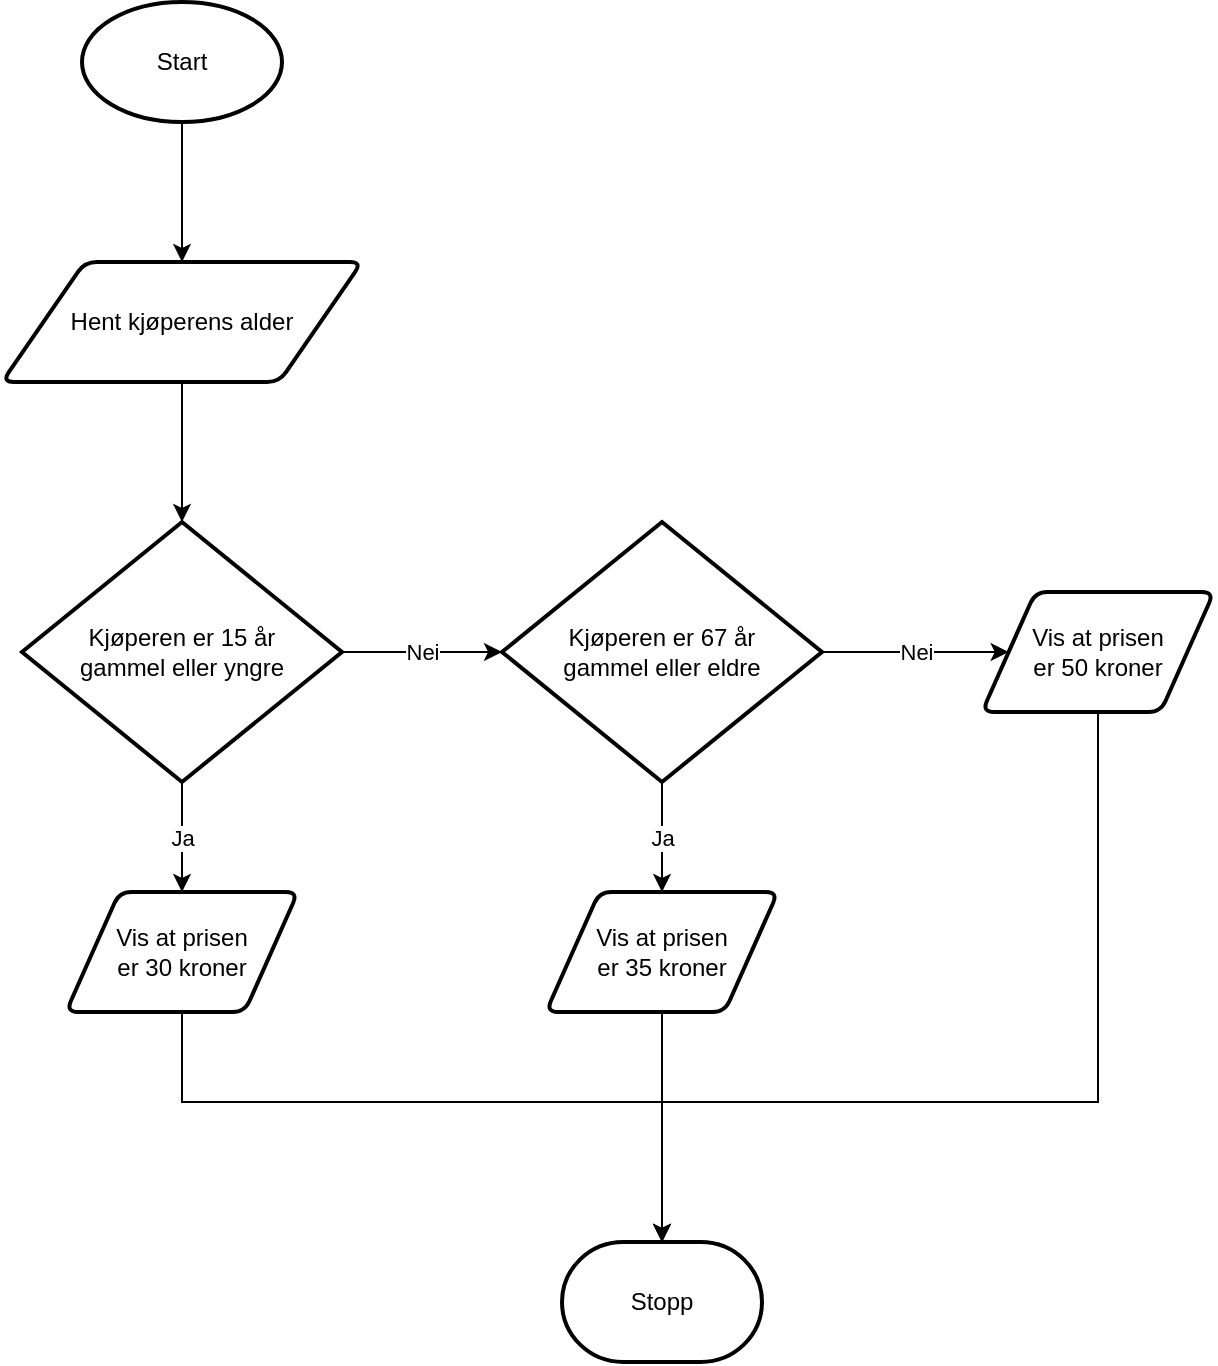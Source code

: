 <mxfile version="22.0.3" type="device">
  <diagram name="Page-1" id="V-vumLz2AvTZwzxgGcut">
    <mxGraphModel dx="1134" dy="741" grid="1" gridSize="10" guides="1" tooltips="1" connect="1" arrows="1" fold="1" page="1" pageScale="1" pageWidth="827" pageHeight="1169" math="0" shadow="0">
      <root>
        <mxCell id="0" />
        <mxCell id="1" parent="0" />
        <mxCell id="eHaqBNwo9-1A-v27APQq-16" value="" style="edgeStyle=orthogonalEdgeStyle;rounded=0;orthogonalLoop=1;jettySize=auto;html=1;" edge="1" parent="1" source="eHaqBNwo9-1A-v27APQq-1" target="eHaqBNwo9-1A-v27APQq-2">
          <mxGeometry relative="1" as="geometry" />
        </mxCell>
        <mxCell id="eHaqBNwo9-1A-v27APQq-1" value="Start" style="strokeWidth=2;html=1;shape=mxgraph.flowchart.start_1;whiteSpace=wrap;" vertex="1" parent="1">
          <mxGeometry x="90" y="140" width="100" height="60" as="geometry" />
        </mxCell>
        <mxCell id="eHaqBNwo9-1A-v27APQq-17" value="" style="edgeStyle=orthogonalEdgeStyle;rounded=0;orthogonalLoop=1;jettySize=auto;html=1;" edge="1" parent="1" source="eHaqBNwo9-1A-v27APQq-2" target="eHaqBNwo9-1A-v27APQq-3">
          <mxGeometry relative="1" as="geometry" />
        </mxCell>
        <mxCell id="eHaqBNwo9-1A-v27APQq-2" value="Hent kjøperens alder" style="shape=parallelogram;html=1;strokeWidth=2;perimeter=parallelogramPerimeter;whiteSpace=wrap;rounded=1;arcSize=12;size=0.23;" vertex="1" parent="1">
          <mxGeometry x="50" y="270" width="180" height="60" as="geometry" />
        </mxCell>
        <mxCell id="eHaqBNwo9-1A-v27APQq-6" style="edgeStyle=orthogonalEdgeStyle;rounded=0;orthogonalLoop=1;jettySize=auto;html=1;entryX=0;entryY=0.5;entryDx=0;entryDy=0;entryPerimeter=0;exitX=1;exitY=0.5;exitDx=0;exitDy=0;exitPerimeter=0;" edge="1" parent="1" source="eHaqBNwo9-1A-v27APQq-3" target="eHaqBNwo9-1A-v27APQq-9">
          <mxGeometry relative="1" as="geometry">
            <mxPoint x="346" y="465" as="targetPoint" />
            <mxPoint x="190" y="465.048" as="sourcePoint" />
          </mxGeometry>
        </mxCell>
        <mxCell id="eHaqBNwo9-1A-v27APQq-23" value="Nei" style="edgeLabel;html=1;align=center;verticalAlign=middle;resizable=0;points=[];" vertex="1" connectable="0" parent="eHaqBNwo9-1A-v27APQq-6">
          <mxGeometry relative="1" as="geometry">
            <mxPoint as="offset" />
          </mxGeometry>
        </mxCell>
        <mxCell id="eHaqBNwo9-1A-v27APQq-15" style="edgeStyle=orthogonalEdgeStyle;rounded=0;orthogonalLoop=1;jettySize=auto;html=1;exitX=0.5;exitY=1;exitDx=0;exitDy=0;exitPerimeter=0;entryX=0.5;entryY=0;entryDx=0;entryDy=0;" edge="1" parent="1" source="eHaqBNwo9-1A-v27APQq-3" target="eHaqBNwo9-1A-v27APQq-12">
          <mxGeometry relative="1" as="geometry" />
        </mxCell>
        <mxCell id="eHaqBNwo9-1A-v27APQq-20" value="Ja" style="edgeLabel;html=1;align=center;verticalAlign=middle;resizable=0;points=[];" vertex="1" connectable="0" parent="eHaqBNwo9-1A-v27APQq-15">
          <mxGeometry relative="1" as="geometry">
            <mxPoint as="offset" />
          </mxGeometry>
        </mxCell>
        <mxCell id="eHaqBNwo9-1A-v27APQq-3" value="Kjøperen er 15 år &lt;br&gt;gammel eller yngre" style="strokeWidth=2;html=1;shape=mxgraph.flowchart.decision;whiteSpace=wrap;" vertex="1" parent="1">
          <mxGeometry x="60" y="400" width="160" height="130" as="geometry" />
        </mxCell>
        <mxCell id="eHaqBNwo9-1A-v27APQq-18" value="" style="edgeStyle=orthogonalEdgeStyle;rounded=0;orthogonalLoop=1;jettySize=auto;html=1;" edge="1" parent="1" source="eHaqBNwo9-1A-v27APQq-9" target="eHaqBNwo9-1A-v27APQq-13">
          <mxGeometry relative="1" as="geometry" />
        </mxCell>
        <mxCell id="eHaqBNwo9-1A-v27APQq-21" value="Ja" style="edgeLabel;html=1;align=center;verticalAlign=middle;resizable=0;points=[];" vertex="1" connectable="0" parent="eHaqBNwo9-1A-v27APQq-18">
          <mxGeometry relative="1" as="geometry">
            <mxPoint as="offset" />
          </mxGeometry>
        </mxCell>
        <mxCell id="eHaqBNwo9-1A-v27APQq-19" value="" style="edgeStyle=orthogonalEdgeStyle;rounded=0;orthogonalLoop=1;jettySize=auto;html=1;" edge="1" parent="1" source="eHaqBNwo9-1A-v27APQq-9" target="eHaqBNwo9-1A-v27APQq-14">
          <mxGeometry relative="1" as="geometry" />
        </mxCell>
        <mxCell id="eHaqBNwo9-1A-v27APQq-22" value="Nei" style="edgeLabel;html=1;align=center;verticalAlign=middle;resizable=0;points=[];" vertex="1" connectable="0" parent="eHaqBNwo9-1A-v27APQq-19">
          <mxGeometry relative="1" as="geometry">
            <mxPoint as="offset" />
          </mxGeometry>
        </mxCell>
        <mxCell id="eHaqBNwo9-1A-v27APQq-9" value="Kjøperen er 67 år &lt;br&gt;gammel eller eldre" style="strokeWidth=2;html=1;shape=mxgraph.flowchart.decision;whiteSpace=wrap;" vertex="1" parent="1">
          <mxGeometry x="300" y="400" width="160" height="130" as="geometry" />
        </mxCell>
        <mxCell id="eHaqBNwo9-1A-v27APQq-12" value="Vis at prisen&lt;br&gt;er 30 kroner" style="shape=parallelogram;html=1;strokeWidth=2;perimeter=parallelogramPerimeter;whiteSpace=wrap;rounded=1;arcSize=12;size=0.23;" vertex="1" parent="1">
          <mxGeometry x="82" y="585" width="116" height="60" as="geometry" />
        </mxCell>
        <mxCell id="eHaqBNwo9-1A-v27APQq-25" value="" style="edgeStyle=orthogonalEdgeStyle;rounded=0;orthogonalLoop=1;jettySize=auto;html=1;" edge="1" parent="1" source="eHaqBNwo9-1A-v27APQq-13" target="eHaqBNwo9-1A-v27APQq-24">
          <mxGeometry relative="1" as="geometry" />
        </mxCell>
        <mxCell id="eHaqBNwo9-1A-v27APQq-13" value="Vis at prisen&lt;br&gt;er 35 kroner" style="shape=parallelogram;html=1;strokeWidth=2;perimeter=parallelogramPerimeter;whiteSpace=wrap;rounded=1;arcSize=12;size=0.23;" vertex="1" parent="1">
          <mxGeometry x="322" y="585" width="116" height="60" as="geometry" />
        </mxCell>
        <mxCell id="eHaqBNwo9-1A-v27APQq-14" value="Vis at prisen&lt;br&gt;er 50 kroner" style="shape=parallelogram;html=1;strokeWidth=2;perimeter=parallelogramPerimeter;whiteSpace=wrap;rounded=1;arcSize=12;size=0.23;" vertex="1" parent="1">
          <mxGeometry x="540" y="435" width="116" height="60" as="geometry" />
        </mxCell>
        <mxCell id="eHaqBNwo9-1A-v27APQq-24" value="Stopp" style="strokeWidth=2;html=1;shape=mxgraph.flowchart.terminator;whiteSpace=wrap;" vertex="1" parent="1">
          <mxGeometry x="330" y="760" width="100" height="60" as="geometry" />
        </mxCell>
        <mxCell id="eHaqBNwo9-1A-v27APQq-26" style="edgeStyle=orthogonalEdgeStyle;rounded=0;orthogonalLoop=1;jettySize=auto;html=1;entryX=0.5;entryY=0;entryDx=0;entryDy=0;entryPerimeter=0;" edge="1" parent="1" source="eHaqBNwo9-1A-v27APQq-12" target="eHaqBNwo9-1A-v27APQq-24">
          <mxGeometry relative="1" as="geometry">
            <Array as="points">
              <mxPoint x="140" y="690" />
              <mxPoint x="380" y="690" />
            </Array>
          </mxGeometry>
        </mxCell>
        <mxCell id="eHaqBNwo9-1A-v27APQq-27" style="edgeStyle=orthogonalEdgeStyle;rounded=0;orthogonalLoop=1;jettySize=auto;html=1;entryX=0.5;entryY=0;entryDx=0;entryDy=0;entryPerimeter=0;" edge="1" parent="1" source="eHaqBNwo9-1A-v27APQq-14" target="eHaqBNwo9-1A-v27APQq-24">
          <mxGeometry relative="1" as="geometry">
            <Array as="points">
              <mxPoint x="598" y="690" />
              <mxPoint x="380" y="690" />
            </Array>
          </mxGeometry>
        </mxCell>
      </root>
    </mxGraphModel>
  </diagram>
</mxfile>
